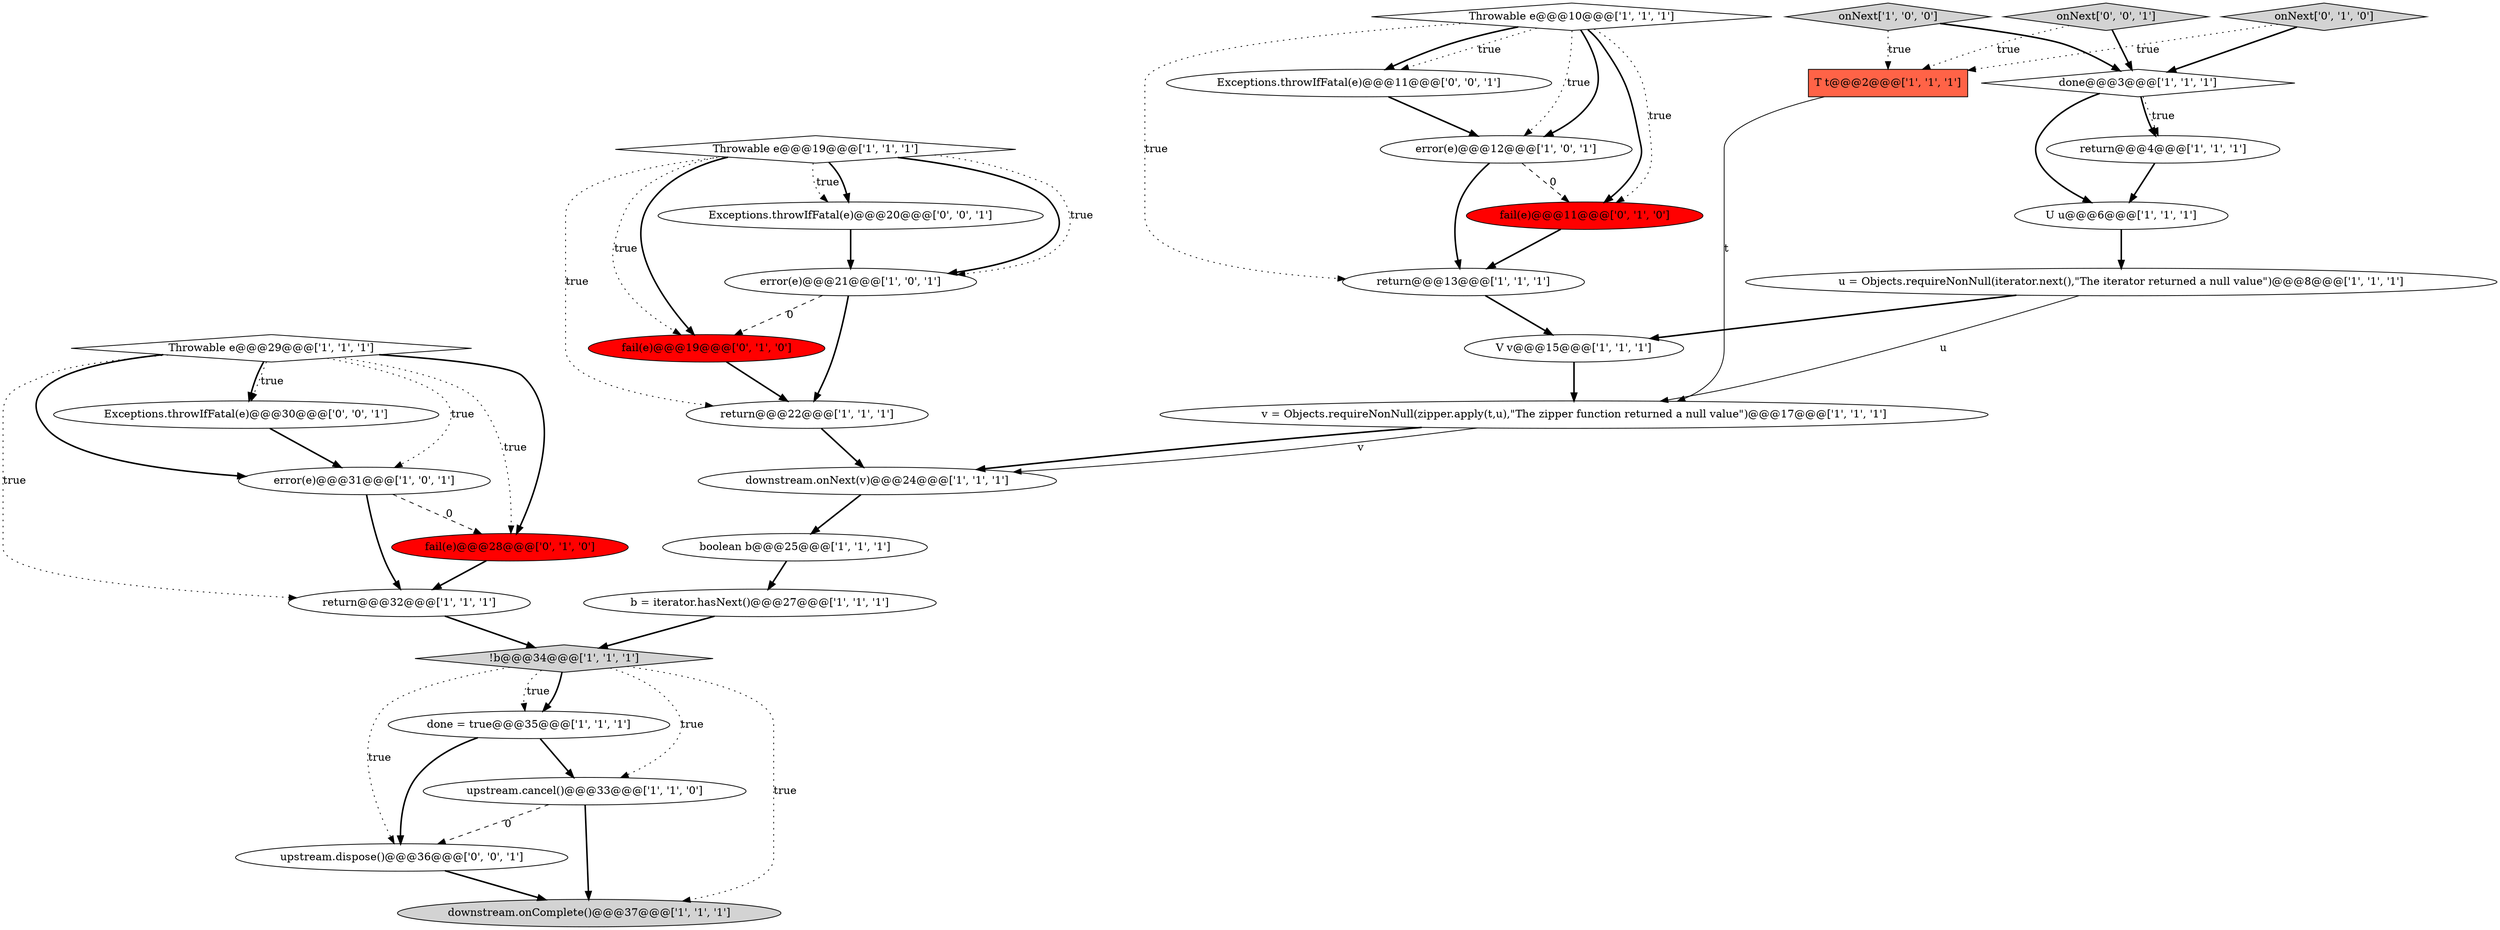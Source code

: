 digraph {
29 [style = filled, label = "Exceptions.throwIfFatal(e)@@@20@@@['0', '0', '1']", fillcolor = white, shape = ellipse image = "AAA0AAABBB3BBB"];
15 [style = filled, label = "error(e)@@@21@@@['1', '0', '1']", fillcolor = white, shape = ellipse image = "AAA0AAABBB1BBB"];
16 [style = filled, label = "error(e)@@@12@@@['1', '0', '1']", fillcolor = white, shape = ellipse image = "AAA0AAABBB1BBB"];
10 [style = filled, label = "downstream.onComplete()@@@37@@@['1', '1', '1']", fillcolor = lightgray, shape = ellipse image = "AAA0AAABBB1BBB"];
14 [style = filled, label = "downstream.onNext(v)@@@24@@@['1', '1', '1']", fillcolor = white, shape = ellipse image = "AAA0AAABBB1BBB"];
17 [style = filled, label = "error(e)@@@31@@@['1', '0', '1']", fillcolor = white, shape = ellipse image = "AAA0AAABBB1BBB"];
19 [style = filled, label = "return@@@22@@@['1', '1', '1']", fillcolor = white, shape = ellipse image = "AAA0AAABBB1BBB"];
7 [style = filled, label = "u = Objects.requireNonNull(iterator.next(),\"The iterator returned a null value\")@@@8@@@['1', '1', '1']", fillcolor = white, shape = ellipse image = "AAA0AAABBB1BBB"];
28 [style = filled, label = "upstream.dispose()@@@36@@@['0', '0', '1']", fillcolor = white, shape = ellipse image = "AAA0AAABBB3BBB"];
6 [style = filled, label = "v = Objects.requireNonNull(zipper.apply(t,u),\"The zipper function returned a null value\")@@@17@@@['1', '1', '1']", fillcolor = white, shape = ellipse image = "AAA0AAABBB1BBB"];
22 [style = filled, label = "Throwable e@@@19@@@['1', '1', '1']", fillcolor = white, shape = diamond image = "AAA0AAABBB1BBB"];
25 [style = filled, label = "onNext['0', '1', '0']", fillcolor = lightgray, shape = diamond image = "AAA0AAABBB2BBB"];
31 [style = filled, label = "Exceptions.throwIfFatal(e)@@@30@@@['0', '0', '1']", fillcolor = white, shape = ellipse image = "AAA0AAABBB3BBB"];
20 [style = filled, label = "onNext['1', '0', '0']", fillcolor = lightgray, shape = diamond image = "AAA0AAABBB1BBB"];
12 [style = filled, label = "T t@@@2@@@['1', '1', '1']", fillcolor = tomato, shape = box image = "AAA0AAABBB1BBB"];
2 [style = filled, label = "U u@@@6@@@['1', '1', '1']", fillcolor = white, shape = ellipse image = "AAA0AAABBB1BBB"];
30 [style = filled, label = "Exceptions.throwIfFatal(e)@@@11@@@['0', '0', '1']", fillcolor = white, shape = ellipse image = "AAA0AAABBB3BBB"];
11 [style = filled, label = "boolean b@@@25@@@['1', '1', '1']", fillcolor = white, shape = ellipse image = "AAA0AAABBB1BBB"];
13 [style = filled, label = "return@@@13@@@['1', '1', '1']", fillcolor = white, shape = ellipse image = "AAA0AAABBB1BBB"];
8 [style = filled, label = "done@@@3@@@['1', '1', '1']", fillcolor = white, shape = diamond image = "AAA0AAABBB1BBB"];
21 [style = filled, label = "Throwable e@@@29@@@['1', '1', '1']", fillcolor = white, shape = diamond image = "AAA0AAABBB1BBB"];
18 [style = filled, label = "return@@@4@@@['1', '1', '1']", fillcolor = white, shape = ellipse image = "AAA0AAABBB1BBB"];
1 [style = filled, label = "!b@@@34@@@['1', '1', '1']", fillcolor = lightgray, shape = diamond image = "AAA0AAABBB1BBB"];
26 [style = filled, label = "fail(e)@@@19@@@['0', '1', '0']", fillcolor = red, shape = ellipse image = "AAA1AAABBB2BBB"];
32 [style = filled, label = "onNext['0', '0', '1']", fillcolor = lightgray, shape = diamond image = "AAA0AAABBB3BBB"];
27 [style = filled, label = "fail(e)@@@11@@@['0', '1', '0']", fillcolor = red, shape = ellipse image = "AAA1AAABBB2BBB"];
4 [style = filled, label = "Throwable e@@@10@@@['1', '1', '1']", fillcolor = white, shape = diamond image = "AAA0AAABBB1BBB"];
9 [style = filled, label = "return@@@32@@@['1', '1', '1']", fillcolor = white, shape = ellipse image = "AAA0AAABBB1BBB"];
23 [style = filled, label = "done = true@@@35@@@['1', '1', '1']", fillcolor = white, shape = ellipse image = "AAA0AAABBB1BBB"];
5 [style = filled, label = "V v@@@15@@@['1', '1', '1']", fillcolor = white, shape = ellipse image = "AAA0AAABBB1BBB"];
3 [style = filled, label = "upstream.cancel()@@@33@@@['1', '1', '0']", fillcolor = white, shape = ellipse image = "AAA0AAABBB1BBB"];
0 [style = filled, label = "b = iterator.hasNext()@@@27@@@['1', '1', '1']", fillcolor = white, shape = ellipse image = "AAA0AAABBB1BBB"];
24 [style = filled, label = "fail(e)@@@28@@@['0', '1', '0']", fillcolor = red, shape = ellipse image = "AAA1AAABBB2BBB"];
27->13 [style = bold, label=""];
22->26 [style = bold, label=""];
29->15 [style = bold, label=""];
22->29 [style = dotted, label="true"];
16->13 [style = bold, label=""];
3->28 [style = dashed, label="0"];
22->19 [style = dotted, label="true"];
1->10 [style = dotted, label="true"];
22->15 [style = bold, label=""];
28->10 [style = bold, label=""];
17->24 [style = dashed, label="0"];
16->27 [style = dashed, label="0"];
8->18 [style = bold, label=""];
24->9 [style = bold, label=""];
17->9 [style = bold, label=""];
6->14 [style = solid, label="v"];
22->29 [style = bold, label=""];
25->12 [style = dotted, label="true"];
23->3 [style = bold, label=""];
21->17 [style = dotted, label="true"];
21->24 [style = bold, label=""];
18->2 [style = bold, label=""];
15->19 [style = bold, label=""];
26->19 [style = bold, label=""];
32->12 [style = dotted, label="true"];
1->23 [style = bold, label=""];
4->30 [style = dotted, label="true"];
1->3 [style = dotted, label="true"];
6->14 [style = bold, label=""];
23->28 [style = bold, label=""];
4->13 [style = dotted, label="true"];
3->10 [style = bold, label=""];
7->5 [style = bold, label=""];
11->0 [style = bold, label=""];
20->8 [style = bold, label=""];
21->31 [style = bold, label=""];
21->9 [style = dotted, label="true"];
19->14 [style = bold, label=""];
5->6 [style = bold, label=""];
21->24 [style = dotted, label="true"];
8->2 [style = bold, label=""];
22->26 [style = dotted, label="true"];
21->31 [style = dotted, label="true"];
4->30 [style = bold, label=""];
0->1 [style = bold, label=""];
4->27 [style = bold, label=""];
4->27 [style = dotted, label="true"];
13->5 [style = bold, label=""];
15->26 [style = dashed, label="0"];
8->18 [style = dotted, label="true"];
32->8 [style = bold, label=""];
1->23 [style = dotted, label="true"];
25->8 [style = bold, label=""];
4->16 [style = dotted, label="true"];
20->12 [style = dotted, label="true"];
2->7 [style = bold, label=""];
7->6 [style = solid, label="u"];
31->17 [style = bold, label=""];
9->1 [style = bold, label=""];
30->16 [style = bold, label=""];
22->15 [style = dotted, label="true"];
14->11 [style = bold, label=""];
21->17 [style = bold, label=""];
4->16 [style = bold, label=""];
1->28 [style = dotted, label="true"];
12->6 [style = solid, label="t"];
}
